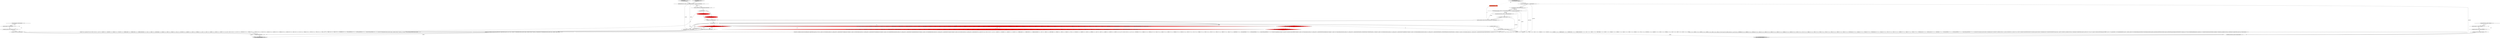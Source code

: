 digraph {
23 [style = filled, label = "(((_la) & ~0x3f) == 0 && ((1L << _la) & ((1L << ANALYZE) | (1L << ANALYZED) | (1L << CATALOGS) | (1L << COLUMNS) | (1L << CURRENT_DATE) | (1L << CURRENT_TIME) | (1L << CURRENT_TIMESTAMP) | (1L << DAY) | (1L << DEBUG) | (1L << EXECUTABLE) | (1L << EXPLAIN) | (1L << FIRST) | (1L << FORMAT) | (1L << FULL) | (1L << FUNCTIONS) | (1L << GRAPHVIZ) | (1L << HOUR) | (1L << INTERVAL) | (1L << LAST) | (1L << LIMIT) | (1L << MAPPED) | (1L << MINUTE) | (1L << MONTH))) != 0) || ((((_la - 69)) & ~0x3f) == 0 && ((1L << (_la - 69)) & ((1L << (OPTIMIZED - 69)) | (1L << (PARSED - 69)) | (1L << (PHYSICAL - 69)) | (1L << (PLAN - 69)) | (1L << (RLIKE - 69)) | (1L << (QUERY - 69)) | (1L << (SCHEMAS - 69)) | (1L << (SECOND - 69)) | (1L << (SHOW - 69)) | (1L << (SYS - 69)) | (1L << (TABLES - 69)) | (1L << (TEXT - 69)) | (1L << (TYPE - 69)) | (1L << (TYPES - 69)) | (1L << (VERIFY - 69)) | (1L << (YEAR - 69)) | (1L << (IDENTIFIER - 69)) | (1L << (DIGIT_IDENTIFIER - 69)) | (1L << (QUOTED_IDENTIFIER - 69)) | (1L << (BACKQUOTED_IDENTIFIER - 69)))) != 0)@@@14@@@['0', '1', '0']", fillcolor = red, shape = diamond image = "AAA1AAABBB2BBB"];
0 [style = filled, label = "getInterpreter().adaptivePredict(_input,100,_ctx)@@@30@@@['1', '0', '0']", fillcolor = red, shape = diamond image = "AAA1AAABBB1BBB"];
32 [style = filled, label = "PrimaryExpressionContext _localctx = new PrimaryExpressionContext(_ctx,_parentState)@@@5@@@['0', '0', '1']", fillcolor = white, shape = ellipse image = "AAA0AAABBB3BBB"];
35 [style = filled, label = "_errHandler.reportError(this,re)@@@180@@@['0', '0', '1']", fillcolor = white, shape = ellipse image = "AAA0AAABBB3BBB"];
6 [style = filled, label = "TableIdentifierContext _localctx = new TableIdentifierContext(_ctx,getState())@@@3@@@['1', '1', '0']", fillcolor = white, shape = ellipse image = "AAA0AAABBB1BBB"];
3 [style = filled, label = "enterOuterAlt(_localctx,2)@@@26@@@['1', '1', '0']", fillcolor = white, shape = ellipse image = "AAA0AAABBB1BBB"];
27 [style = filled, label = "PrimaryExpressionContext _prevctx = _localctx@@@6@@@['0', '0', '1']", fillcolor = white, shape = ellipse image = "AAA0AAABBB3BBB"];
8 [style = filled, label = "_localctx.exception = re@@@46@@@['1', '1', '0']", fillcolor = white, shape = ellipse image = "AAA0AAABBB1BBB"];
15 [style = filled, label = "RecognitionException re@@@45@@@['1', '1', '0']", fillcolor = white, shape = diamond image = "AAA0AAABBB1BBB"];
14 [style = filled, label = "{setState(772)_la = _input.LA(1)if ((((_la) & ~0x3f) == 0 && ((1L << _la) & ((1L << ANALYZE) | (1L << ANALYZED) | (1L << CATALOGS) | (1L << COLUMNS) | (1L << CURRENT_DATE) | (1L << CURRENT_TIME) | (1L << CURRENT_TIMESTAMP) | (1L << DAY) | (1L << DEBUG) | (1L << EXECUTABLE) | (1L << EXPLAIN) | (1L << FIRST) | (1L << FORMAT) | (1L << FULL) | (1L << FUNCTIONS) | (1L << GRAPHVIZ) | (1L << HOUR) | (1L << INTERVAL) | (1L << LAST) | (1L << LIMIT) | (1L << MAPPED) | (1L << MINUTE) | (1L << MONTH))) != 0) || ((((_la - 69)) & ~0x3f) == 0 && ((1L << (_la - 69)) & ((1L << (OPTIMIZED - 69)) | (1L << (PARSED - 69)) | (1L << (PHYSICAL - 69)) | (1L << (PLAN - 69)) | (1L << (RLIKE - 69)) | (1L << (QUERY - 69)) | (1L << (SCHEMAS - 69)) | (1L << (SECOND - 69)) | (1L << (SHOW - 69)) | (1L << (SYS - 69)) | (1L << (TABLES - 69)) | (1L << (TEXT - 69)) | (1L << (TYPE - 69)) | (1L << (TYPES - 69)) | (1L << (VERIFY - 69)) | (1L << (YEAR - 69)) | (1L << (IDENTIFIER - 69)) | (1L << (DIGIT_IDENTIFIER - 69)) | (1L << (QUOTED_IDENTIFIER - 69)) | (1L << (BACKQUOTED_IDENTIFIER - 69)))) != 0)) {{setState(769)((TableIdentifierContext)_localctx).catalog = identifier()setState(770)match(T__3)}}setState(774)match(TABLE_IDENTIFIER)}@@@11@@@['1', '1', '0']", fillcolor = white, shape = ellipse image = "AAA0AAABBB1BBB"];
20 [style = filled, label = "getInterpreter().adaptivePredict(_input,104,_ctx)@@@30@@@['0', '1', '0']", fillcolor = red, shape = diamond image = "AAA1AAABBB2BBB"];
29 [style = filled, label = "{unrollRecursionContexts(_parentctx)}@@@183@@@['0', '0', '1']", fillcolor = white, shape = ellipse image = "AAA0AAABBB3BBB"];
5 [style = filled, label = "(((_la) & ~0x3f) == 0 && ((1L << _la) & ((1L << ANALYZE) | (1L << ANALYZED) | (1L << CATALOGS) | (1L << COLUMNS) | (1L << CURRENT_DATE) | (1L << CURRENT_TIME) | (1L << CURRENT_TIMESTAMP) | (1L << DAY) | (1L << DEBUG) | (1L << EXECUTABLE) | (1L << EXPLAIN) | (1L << FIRST) | (1L << FORMAT) | (1L << FULL) | (1L << FUNCTIONS) | (1L << GRAPHVIZ) | (1L << HOUR) | (1L << INTERVAL) | (1L << LAST) | (1L << LIMIT) | (1L << MAPPED) | (1L << MINUTE) | (1L << MONTH))) != 0) || ((((_la - 67)) & ~0x3f) == 0 && ((1L << (_la - 67)) & ((1L << (OPTIMIZED - 67)) | (1L << (PARSED - 67)) | (1L << (PHYSICAL - 67)) | (1L << (PLAN - 67)) | (1L << (RLIKE - 67)) | (1L << (QUERY - 67)) | (1L << (SCHEMAS - 67)) | (1L << (SECOND - 67)) | (1L << (SHOW - 67)) | (1L << (SYS - 67)) | (1L << (TABLES - 67)) | (1L << (TEXT - 67)) | (1L << (TYPE - 67)) | (1L << (TYPES - 67)) | (1L << (VERIFY - 67)) | (1L << (YEAR - 67)) | (1L << (IDENTIFIER - 67)) | (1L << (DIGIT_IDENTIFIER - 67)) | (1L << (QUOTED_IDENTIFIER - 67)) | (1L << (BACKQUOTED_IDENTIFIER - 67)))) != 0)@@@14@@@['1', '0', '0']", fillcolor = red, shape = diamond image = "AAA1AAABBB1BBB"];
25 [style = filled, label = "{setState(607)_errHandler.sync(this)switch (getInterpreter().adaptivePredict(_input,82,_ctx)) {case 1:{_localctx = new CastContext(_localctx)_ctx = _localctx_prevctx = _localctxsetState(572)castExpression()}breakcase 2:{_localctx = new ExtractContext(_localctx)_ctx = _localctx_prevctx = _localctxsetState(573)extractExpression()}breakcase 3:{_localctx = new CurrentDateTimeFunctionContext(_localctx)_ctx = _localctx_prevctx = _localctxsetState(574)builtinDateTimeFunction()}breakcase 4:{_localctx = new ConstantDefaultContext(_localctx)_ctx = _localctx_prevctx = _localctxsetState(575)constant()}breakcase 5:{_localctx = new StarContext(_localctx)_ctx = _localctx_prevctx = _localctxsetState(579)_la = _input.LA(1)if ((((_la) & ~0x3f) == 0 && ((1L << _la) & ((1L << ANALYZE) | (1L << ANALYZED) | (1L << CATALOGS) | (1L << COLUMNS) | (1L << CURRENT_DATE) | (1L << CURRENT_TIME) | (1L << CURRENT_TIMESTAMP) | (1L << DAY) | (1L << DEBUG) | (1L << EXECUTABLE) | (1L << EXPLAIN) | (1L << FIRST) | (1L << FORMAT) | (1L << FULL) | (1L << FUNCTIONS) | (1L << GRAPHVIZ) | (1L << HOUR) | (1L << INTERVAL) | (1L << LAST) | (1L << LIMIT) | (1L << MAPPED) | (1L << MINUTE) | (1L << MONTH))) != 0) || ((((_la - 67)) & ~0x3f) == 0 && ((1L << (_la - 67)) & ((1L << (OPTIMIZED - 67)) | (1L << (PARSED - 67)) | (1L << (PHYSICAL - 67)) | (1L << (PLAN - 67)) | (1L << (RLIKE - 67)) | (1L << (QUERY - 67)) | (1L << (SCHEMAS - 67)) | (1L << (SECOND - 67)) | (1L << (SHOW - 67)) | (1L << (SYS - 67)) | (1L << (TABLES - 67)) | (1L << (TEXT - 67)) | (1L << (TYPE - 67)) | (1L << (TYPES - 67)) | (1L << (VERIFY - 67)) | (1L << (YEAR - 67)) | (1L << (IDENTIFIER - 67)) | (1L << (DIGIT_IDENTIFIER - 67)) | (1L << (QUOTED_IDENTIFIER - 67)) | (1L << (BACKQUOTED_IDENTIFIER - 67)))) != 0)) {{setState(576)qualifiedName()setState(577)match(DOT)}}setState(581)match(ASTERISK)}breakcase 6:{_localctx = new FunctionContext(_localctx)_ctx = _localctx_prevctx = _localctxsetState(582)functionExpression()}breakcase 7:{_localctx = new SubqueryExpressionContext(_localctx)_ctx = _localctx_prevctx = _localctxsetState(583)match(T__0)setState(584)query()setState(585)match(T__1)}breakcase 8:{_localctx = new DereferenceContext(_localctx)_ctx = _localctx_prevctx = _localctxsetState(587)qualifiedName()}breakcase 9:{_localctx = new ParenthesizedExpressionContext(_localctx)_ctx = _localctx_prevctx = _localctxsetState(588)match(T__0)setState(589)expression()setState(590)match(T__1)}breakcase 10:{_localctx = new CaseContext(_localctx)_ctx = _localctx_prevctx = _localctxsetState(592)match(CASE)setState(594)_la = _input.LA(1)if (((((_la - 1)) & ~0x3f) == 0 && ((1L << (_la - 1)) & ((1L << (T__0 - 1)) | (1L << (ANALYZE - 1)) | (1L << (ANALYZED - 1)) | (1L << (CASE - 1)) | (1L << (CAST - 1)) | (1L << (CATALOGS - 1)) | (1L << (COLUMNS - 1)) | (1L << (CONVERT - 1)) | (1L << (CURRENT_DATE - 1)) | (1L << (CURRENT_TIME - 1)) | (1L << (CURRENT_TIMESTAMP - 1)) | (1L << (DAY - 1)) | (1L << (DEBUG - 1)) | (1L << (EXECUTABLE - 1)) | (1L << (EXISTS - 1)) | (1L << (EXPLAIN - 1)) | (1L << (EXTRACT - 1)) | (1L << (FALSE - 1)) | (1L << (FIRST - 1)) | (1L << (FORMAT - 1)) | (1L << (FULL - 1)) | (1L << (FUNCTIONS - 1)) | (1L << (GRAPHVIZ - 1)) | (1L << (HOUR - 1)) | (1L << (INTERVAL - 1)) | (1L << (LAST - 1)) | (1L << (LEFT - 1)) | (1L << (LIMIT - 1)) | (1L << (MAPPED - 1)) | (1L << (MATCH - 1)) | (1L << (MINUTE - 1)) | (1L << (MONTH - 1)) | (1L << (NOT - 1)) | (1L << (NULL - 1)))) != 0) || ((((_la - 67)) & ~0x3f) == 0 && ((1L << (_la - 67)) & ((1L << (OPTIMIZED - 67)) | (1L << (PARSED - 67)) | (1L << (PHYSICAL - 67)) | (1L << (PLAN - 67)) | (1L << (RIGHT - 67)) | (1L << (RLIKE - 67)) | (1L << (QUERY - 67)) | (1L << (SCHEMAS - 67)) | (1L << (SECOND - 67)) | (1L << (SHOW - 67)) | (1L << (SYS - 67)) | (1L << (TABLES - 67)) | (1L << (TEXT - 67)) | (1L << (TRUE - 67)) | (1L << (TYPE - 67)) | (1L << (TYPES - 67)) | (1L << (VERIFY - 67)) | (1L << (YEAR - 67)) | (1L << (FUNCTION_ESC - 67)) | (1L << (DATE_ESC - 67)) | (1L << (TIME_ESC - 67)) | (1L << (TIMESTAMP_ESC - 67)) | (1L << (GUID_ESC - 67)) | (1L << (PLUS - 67)) | (1L << (MINUS - 67)) | (1L << (ASTERISK - 67)) | (1L << (PARAM - 67)) | (1L << (STRING - 67)) | (1L << (INTEGER_VALUE - 67)) | (1L << (DECIMAL_VALUE - 67)) | (1L << (IDENTIFIER - 67)) | (1L << (DIGIT_IDENTIFIER - 67)) | (1L << (QUOTED_IDENTIFIER - 67)) | (1L << (BACKQUOTED_IDENTIFIER - 67)))) != 0)) {{setState(593)((CaseContext)_localctx).operand = booleanExpression(0)}}setState(597)_errHandler.sync(this)_la = _input.LA(1)setState(603)_la = _input.LA(1)if (_la == ELSE) {{setState(601)match(ELSE)setState(602)((CaseContext)_localctx).elseClause = booleanExpression(0)}}setState(605)match(END)}break_ctx.stop = _input.LT(-1)setState(614)_errHandler.sync(this)_alt = getInterpreter().adaptivePredict(_input,83,_ctx)while (_alt != 2 && _alt != org.antlr.v4.runtime.atn.ATN.INVALID_ALT_NUMBER) {if (_alt == 1) {if (_parseListeners != null) triggerExitRuleEvent()_prevctx = _localctx{{_localctx = new CastOperatorExpressionContext(new PrimaryExpressionContext(_parentctx,_parentState))pushNewRecursionContext(_localctx,_startState,RULE_primaryExpression)setState(609)if (!(precpred(_ctx,10))) throw new FailedPredicateException(this,\"precpred(_ctx, 10)\")setState(610)match(CAST_OP)setState(611)dataType()}}}setState(616)_errHandler.sync(this)_alt = getInterpreter().adaptivePredict(_input,83,_ctx)}}@@@13@@@['0', '0', '1']", fillcolor = white, shape = ellipse image = "AAA0AAABBB3BBB"];
36 [style = filled, label = "enterOuterAlt(_localctx,1)@@@12@@@['0', '0', '1']", fillcolor = white, shape = ellipse image = "AAA0AAABBB3BBB"];
30 [style = filled, label = "ParserRuleContext _parentctx = _ctx@@@3@@@['0', '0', '1']", fillcolor = white, shape = ellipse image = "AAA0AAABBB3BBB"];
9 [style = filled, label = "int _la@@@5@@@['1', '1', '0']", fillcolor = white, shape = ellipse image = "AAA0AAABBB1BBB"];
24 [style = filled, label = "primaryExpression['0', '0', '1']", fillcolor = lightgray, shape = diamond image = "AAA0AAABBB3BBB"];
31 [style = filled, label = "_localctx.exception = re@@@179@@@['0', '0', '1']", fillcolor = white, shape = ellipse image = "AAA0AAABBB3BBB"];
40 [style = filled, label = "int _parentState = getState()@@@4@@@['0', '0', '1']", fillcolor = white, shape = ellipse image = "AAA0AAABBB3BBB"];
26 [style = filled, label = "int _p@@@2@@@['0', '0', '1']", fillcolor = tomato, shape = box image = "AAA0AAABBB3BBB"];
12 [style = filled, label = "int _la@@@9@@@['1', '0', '1']", fillcolor = white, shape = ellipse image = "AAA0AAABBB1BBB"];
19 [style = filled, label = "setState(781)@@@7@@@['0', '1', '0']", fillcolor = red, shape = ellipse image = "AAA1AAABBB2BBB"];
21 [style = filled, label = "getInterpreter().adaptivePredict(_input,105,_ctx)@@@9@@@['0', '1', '0']", fillcolor = red, shape = diamond image = "AAA1AAABBB2BBB"];
18 [style = filled, label = "_errHandler.recover(this,re)@@@48@@@['1', '1', '0']", fillcolor = white, shape = ellipse image = "AAA0AAABBB1BBB"];
11 [style = filled, label = "setState(766)@@@7@@@['1', '0', '0']", fillcolor = red, shape = ellipse image = "AAA1AAABBB1BBB"];
22 [style = filled, label = "tableIdentifier['0', '1', '0']", fillcolor = lightgray, shape = diamond image = "AAA0AAABBB2BBB"];
17 [style = filled, label = "enterOuterAlt(_localctx,1)@@@10@@@['1', '1', '0']", fillcolor = white, shape = ellipse image = "AAA0AAABBB1BBB"];
28 [style = filled, label = "RecognitionException re@@@178@@@['0', '0', '1']", fillcolor = white, shape = diamond image = "AAA0AAABBB3BBB"];
10 [style = filled, label = "tableIdentifier['1', '0', '0']", fillcolor = lightgray, shape = diamond image = "AAA0AAABBB1BBB"];
37 [style = filled, label = "int _startState = 60@@@7@@@['0', '0', '1']", fillcolor = white, shape = ellipse image = "AAA0AAABBB3BBB"];
1 [style = filled, label = "{exitRule()}@@@50@@@['1', '1', '0']", fillcolor = white, shape = ellipse image = "AAA0AAABBB1BBB"];
2 [style = filled, label = "return _localctx@@@53@@@['1', '1', '0']", fillcolor = lightgray, shape = ellipse image = "AAA0AAABBB1BBB"];
16 [style = filled, label = "{setState(778)_errHandler.sync(this)switch (getInterpreter().adaptivePredict(_input,104,_ctx)) {case 1:{setState(775)((TableIdentifierContext)_localctx).catalog = identifier()setState(776)match(T__3)}breaksetState(780)((TableIdentifierContext)_localctx).name = identifier()}@@@27@@@['1', '1', '0']", fillcolor = white, shape = ellipse image = "AAA0AAABBB1BBB"];
7 [style = filled, label = "enterRule(_localctx,96,RULE_tableIdentifier)@@@4@@@['1', '1', '0']", fillcolor = white, shape = ellipse image = "AAA0AAABBB1BBB"];
13 [style = filled, label = "_errHandler.sync(this)@@@8@@@['1', '1', '0']", fillcolor = white, shape = ellipse image = "AAA0AAABBB1BBB"];
33 [style = filled, label = "int _alt@@@11@@@['0', '0', '1']", fillcolor = white, shape = ellipse image = "AAA0AAABBB3BBB"];
4 [style = filled, label = "_errHandler.reportError(this,re)@@@47@@@['1', '1', '0']", fillcolor = white, shape = ellipse image = "AAA0AAABBB1BBB"];
34 [style = filled, label = "return _localctx@@@186@@@['0', '0', '1']", fillcolor = lightgray, shape = ellipse image = "AAA0AAABBB3BBB"];
39 [style = filled, label = "enterRecursionRule(_localctx,60,RULE_primaryExpression,_p)@@@8@@@['0', '0', '1']", fillcolor = white, shape = ellipse image = "AAA0AAABBB3BBB"];
38 [style = filled, label = "_errHandler.recover(this,re)@@@181@@@['0', '0', '1']", fillcolor = white, shape = ellipse image = "AAA0AAABBB3BBB"];
6->17 [style = solid, label="_localctx"];
12->3 [style = dotted, label="true"];
12->17 [style = dotted, label="true"];
28->31 [style = dotted, label="true"];
21->20 [style = dotted, label="true"];
9->11 [style = bold, label=""];
9->14 [style = solid, label="_la"];
28->35 [style = dotted, label="true"];
5->23 [style = dashed, label="0"];
28->31 [style = bold, label=""];
38->29 [style = bold, label=""];
16->2 [style = solid, label="_localctx"];
12->17 [style = bold, label=""];
15->18 [style = dotted, label="true"];
30->25 [style = solid, label="_parentctx"];
26->39 [style = solid, label="_p"];
32->27 [style = bold, label=""];
4->18 [style = bold, label=""];
21->17 [style = dotted, label="true"];
25->34 [style = solid, label="_localctx"];
25->29 [style = bold, label=""];
3->16 [style = bold, label=""];
32->36 [style = solid, label="_localctx"];
29->34 [style = bold, label=""];
0->20 [style = dashed, label="0"];
33->25 [style = solid, label="_alt"];
40->25 [style = solid, label="_parentState"];
10->6 [style = bold, label=""];
12->21 [style = dashed, label="0"];
12->25 [style = solid, label="_la"];
14->1 [style = bold, label=""];
15->4 [style = dotted, label="true"];
6->7 [style = solid, label="_localctx"];
24->30 [style = bold, label=""];
30->29 [style = solid, label="_parentctx"];
7->9 [style = bold, label=""];
27->37 [style = bold, label=""];
14->2 [style = solid, label="_localctx"];
36->25 [style = bold, label=""];
13->12 [style = bold, label=""];
15->8 [style = dotted, label="true"];
19->13 [style = bold, label=""];
31->35 [style = bold, label=""];
18->1 [style = bold, label=""];
16->1 [style = bold, label=""];
37->39 [style = bold, label=""];
17->14 [style = bold, label=""];
40->32 [style = solid, label="_parentState"];
12->5 [style = dotted, label="true"];
21->23 [style = dotted, label="true"];
24->26 [style = dotted, label="true"];
11->19 [style = dashed, label="0"];
33->36 [style = bold, label=""];
11->13 [style = bold, label=""];
32->39 [style = solid, label="_localctx"];
39->12 [style = bold, label=""];
32->27 [style = solid, label="_localctx"];
40->32 [style = bold, label=""];
12->33 [style = bold, label=""];
9->19 [style = bold, label=""];
12->0 [style = dotted, label="true"];
30->40 [style = bold, label=""];
22->6 [style = bold, label=""];
21->3 [style = dotted, label="true"];
1->2 [style = bold, label=""];
12->3 [style = bold, label=""];
35->38 [style = bold, label=""];
28->38 [style = dotted, label="true"];
8->4 [style = bold, label=""];
6->7 [style = bold, label=""];
13->21 [style = bold, label=""];
6->3 [style = solid, label="_localctx"];
21->17 [style = bold, label=""];
37->25 [style = solid, label="_startState"];
15->8 [style = bold, label=""];
21->3 [style = bold, label=""];
32->25 [style = solid, label="_localctx"];
}
